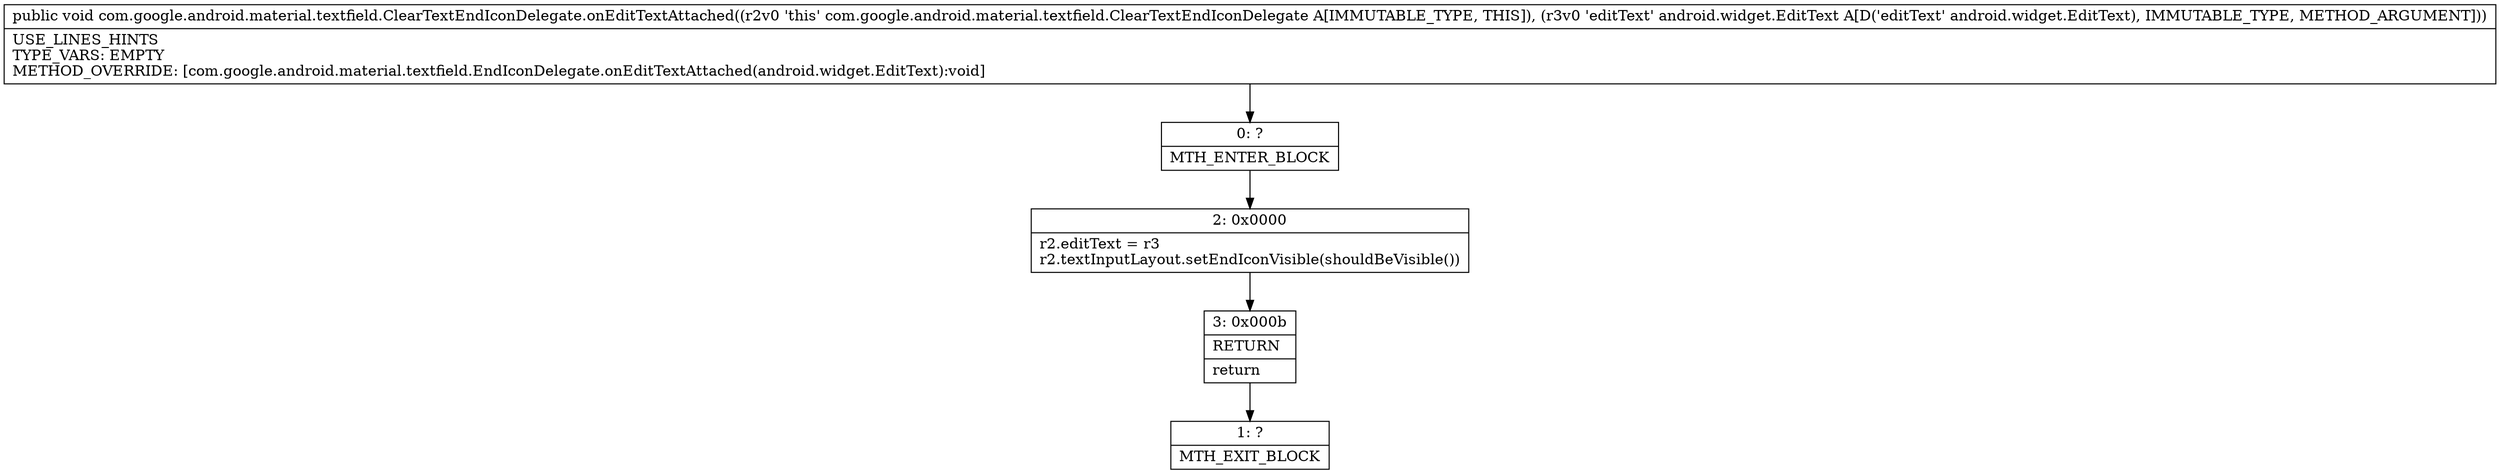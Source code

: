 digraph "CFG forcom.google.android.material.textfield.ClearTextEndIconDelegate.onEditTextAttached(Landroid\/widget\/EditText;)V" {
Node_0 [shape=record,label="{0\:\ ?|MTH_ENTER_BLOCK\l}"];
Node_2 [shape=record,label="{2\:\ 0x0000|r2.editText = r3\lr2.textInputLayout.setEndIconVisible(shouldBeVisible())\l}"];
Node_3 [shape=record,label="{3\:\ 0x000b|RETURN\l|return\l}"];
Node_1 [shape=record,label="{1\:\ ?|MTH_EXIT_BLOCK\l}"];
MethodNode[shape=record,label="{public void com.google.android.material.textfield.ClearTextEndIconDelegate.onEditTextAttached((r2v0 'this' com.google.android.material.textfield.ClearTextEndIconDelegate A[IMMUTABLE_TYPE, THIS]), (r3v0 'editText' android.widget.EditText A[D('editText' android.widget.EditText), IMMUTABLE_TYPE, METHOD_ARGUMENT]))  | USE_LINES_HINTS\lTYPE_VARS: EMPTY\lMETHOD_OVERRIDE: [com.google.android.material.textfield.EndIconDelegate.onEditTextAttached(android.widget.EditText):void]\l}"];
MethodNode -> Node_0;Node_0 -> Node_2;
Node_2 -> Node_3;
Node_3 -> Node_1;
}

